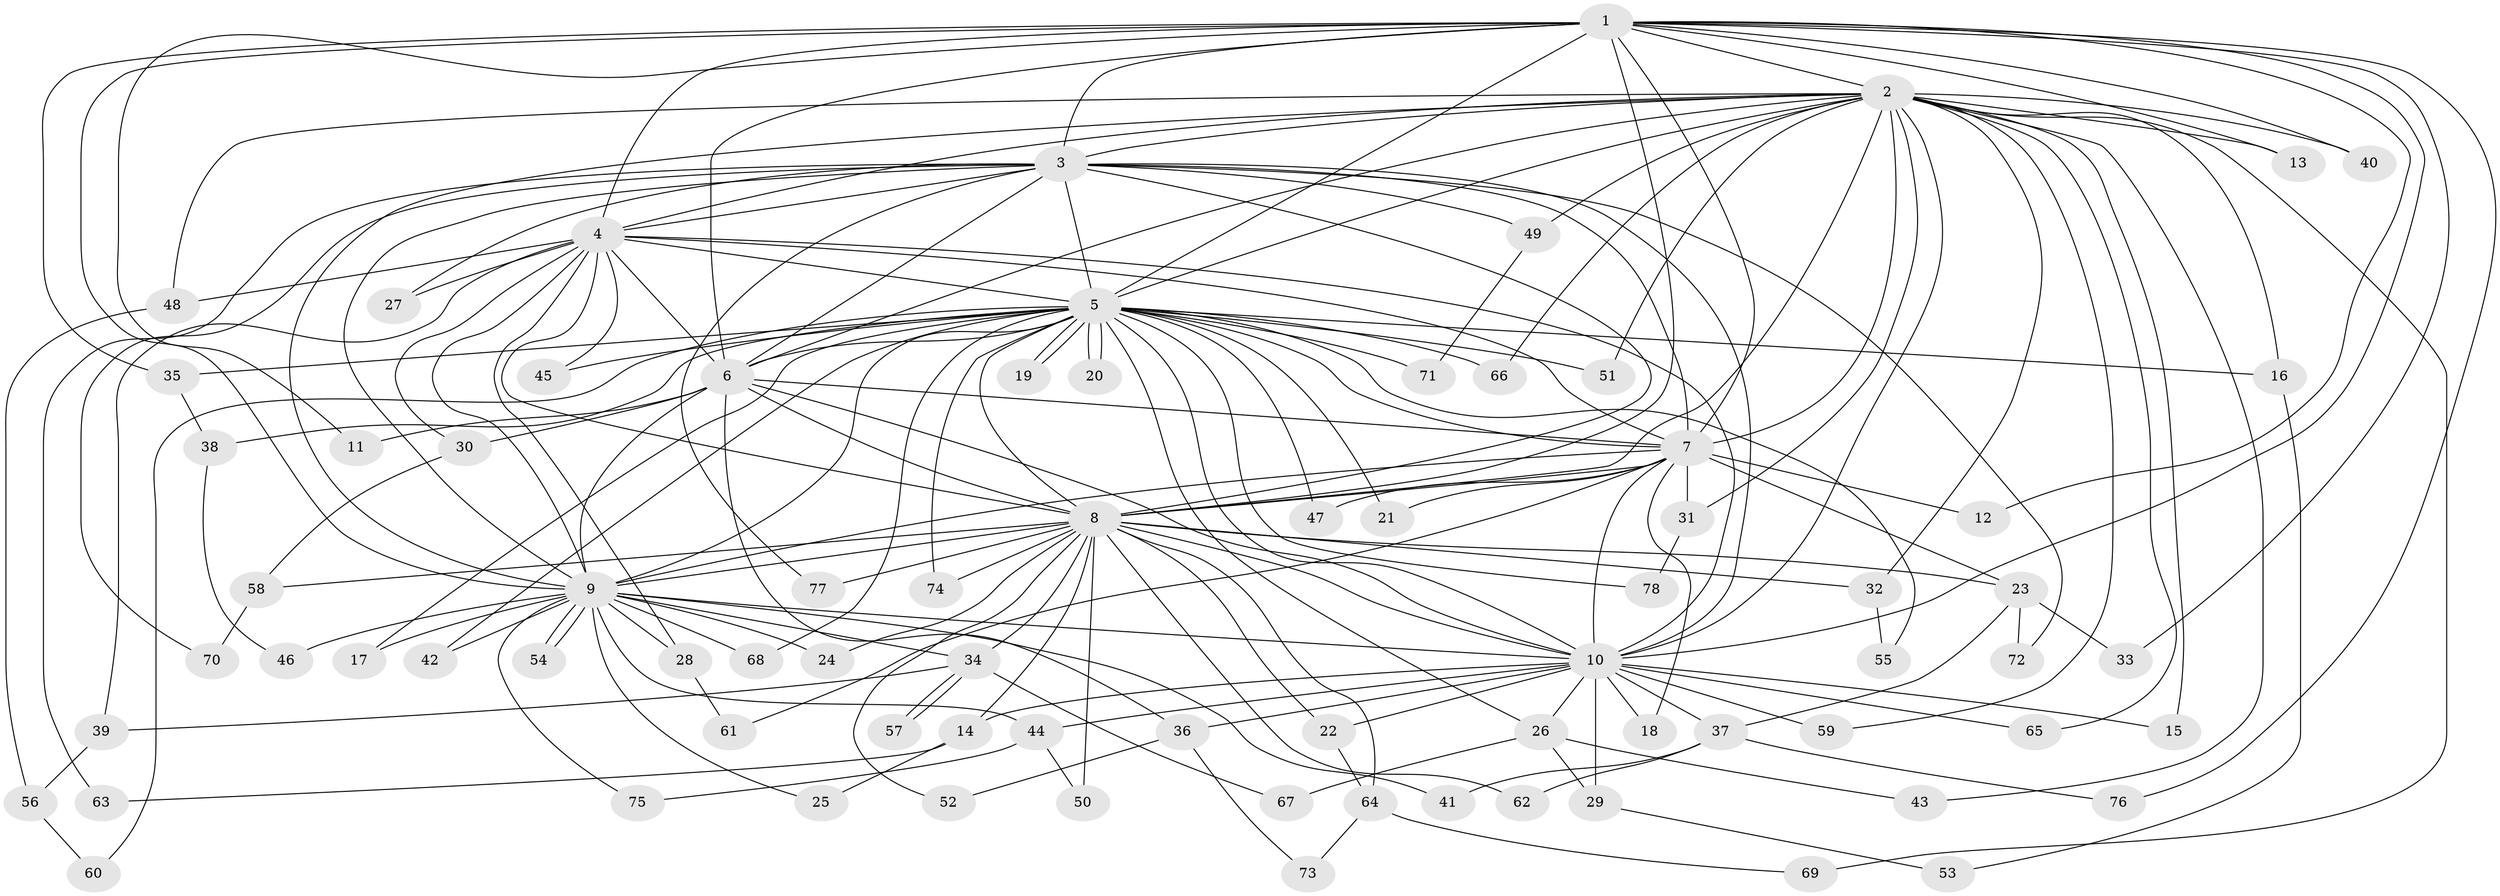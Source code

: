 // Generated by graph-tools (version 1.1) at 2025/14/03/09/25 04:14:04]
// undirected, 78 vertices, 181 edges
graph export_dot {
graph [start="1"]
  node [color=gray90,style=filled];
  1;
  2;
  3;
  4;
  5;
  6;
  7;
  8;
  9;
  10;
  11;
  12;
  13;
  14;
  15;
  16;
  17;
  18;
  19;
  20;
  21;
  22;
  23;
  24;
  25;
  26;
  27;
  28;
  29;
  30;
  31;
  32;
  33;
  34;
  35;
  36;
  37;
  38;
  39;
  40;
  41;
  42;
  43;
  44;
  45;
  46;
  47;
  48;
  49;
  50;
  51;
  52;
  53;
  54;
  55;
  56;
  57;
  58;
  59;
  60;
  61;
  62;
  63;
  64;
  65;
  66;
  67;
  68;
  69;
  70;
  71;
  72;
  73;
  74;
  75;
  76;
  77;
  78;
  1 -- 2;
  1 -- 3;
  1 -- 4;
  1 -- 5;
  1 -- 6;
  1 -- 7;
  1 -- 8;
  1 -- 9;
  1 -- 10;
  1 -- 11;
  1 -- 12;
  1 -- 13;
  1 -- 33;
  1 -- 35;
  1 -- 40;
  1 -- 76;
  2 -- 3;
  2 -- 4;
  2 -- 5;
  2 -- 6;
  2 -- 7;
  2 -- 8;
  2 -- 9;
  2 -- 10;
  2 -- 13;
  2 -- 15;
  2 -- 16;
  2 -- 31;
  2 -- 32;
  2 -- 40;
  2 -- 43;
  2 -- 48;
  2 -- 49;
  2 -- 51;
  2 -- 59;
  2 -- 65;
  2 -- 66;
  2 -- 69;
  3 -- 4;
  3 -- 5;
  3 -- 6;
  3 -- 7;
  3 -- 8;
  3 -- 9;
  3 -- 10;
  3 -- 27;
  3 -- 49;
  3 -- 63;
  3 -- 70;
  3 -- 72;
  3 -- 77;
  4 -- 5;
  4 -- 6;
  4 -- 7;
  4 -- 8;
  4 -- 9;
  4 -- 10;
  4 -- 27;
  4 -- 28;
  4 -- 30;
  4 -- 39;
  4 -- 45;
  4 -- 48;
  5 -- 6;
  5 -- 7;
  5 -- 8;
  5 -- 9;
  5 -- 10;
  5 -- 16;
  5 -- 17;
  5 -- 19;
  5 -- 19;
  5 -- 20;
  5 -- 20;
  5 -- 21;
  5 -- 26;
  5 -- 35;
  5 -- 38;
  5 -- 42;
  5 -- 45;
  5 -- 47;
  5 -- 51;
  5 -- 55;
  5 -- 60;
  5 -- 66;
  5 -- 68;
  5 -- 71;
  5 -- 74;
  5 -- 78;
  6 -- 7;
  6 -- 8;
  6 -- 9;
  6 -- 10;
  6 -- 11;
  6 -- 30;
  6 -- 36;
  7 -- 8;
  7 -- 9;
  7 -- 10;
  7 -- 12;
  7 -- 18;
  7 -- 21;
  7 -- 23;
  7 -- 31;
  7 -- 47;
  7 -- 61;
  8 -- 9;
  8 -- 10;
  8 -- 14;
  8 -- 22;
  8 -- 23;
  8 -- 24;
  8 -- 32;
  8 -- 34;
  8 -- 50;
  8 -- 52;
  8 -- 58;
  8 -- 62;
  8 -- 64;
  8 -- 74;
  8 -- 77;
  9 -- 10;
  9 -- 17;
  9 -- 24;
  9 -- 25;
  9 -- 28;
  9 -- 34;
  9 -- 41;
  9 -- 42;
  9 -- 44;
  9 -- 46;
  9 -- 54;
  9 -- 54;
  9 -- 68;
  9 -- 75;
  10 -- 14;
  10 -- 15;
  10 -- 18;
  10 -- 22;
  10 -- 26;
  10 -- 29;
  10 -- 36;
  10 -- 37;
  10 -- 44;
  10 -- 59;
  10 -- 65;
  14 -- 25;
  14 -- 63;
  16 -- 53;
  22 -- 64;
  23 -- 33;
  23 -- 37;
  23 -- 72;
  26 -- 29;
  26 -- 43;
  26 -- 67;
  28 -- 61;
  29 -- 53;
  30 -- 58;
  31 -- 78;
  32 -- 55;
  34 -- 39;
  34 -- 57;
  34 -- 57;
  34 -- 67;
  35 -- 38;
  36 -- 52;
  36 -- 73;
  37 -- 41;
  37 -- 62;
  37 -- 76;
  38 -- 46;
  39 -- 56;
  44 -- 50;
  44 -- 75;
  48 -- 56;
  49 -- 71;
  56 -- 60;
  58 -- 70;
  64 -- 69;
  64 -- 73;
}
